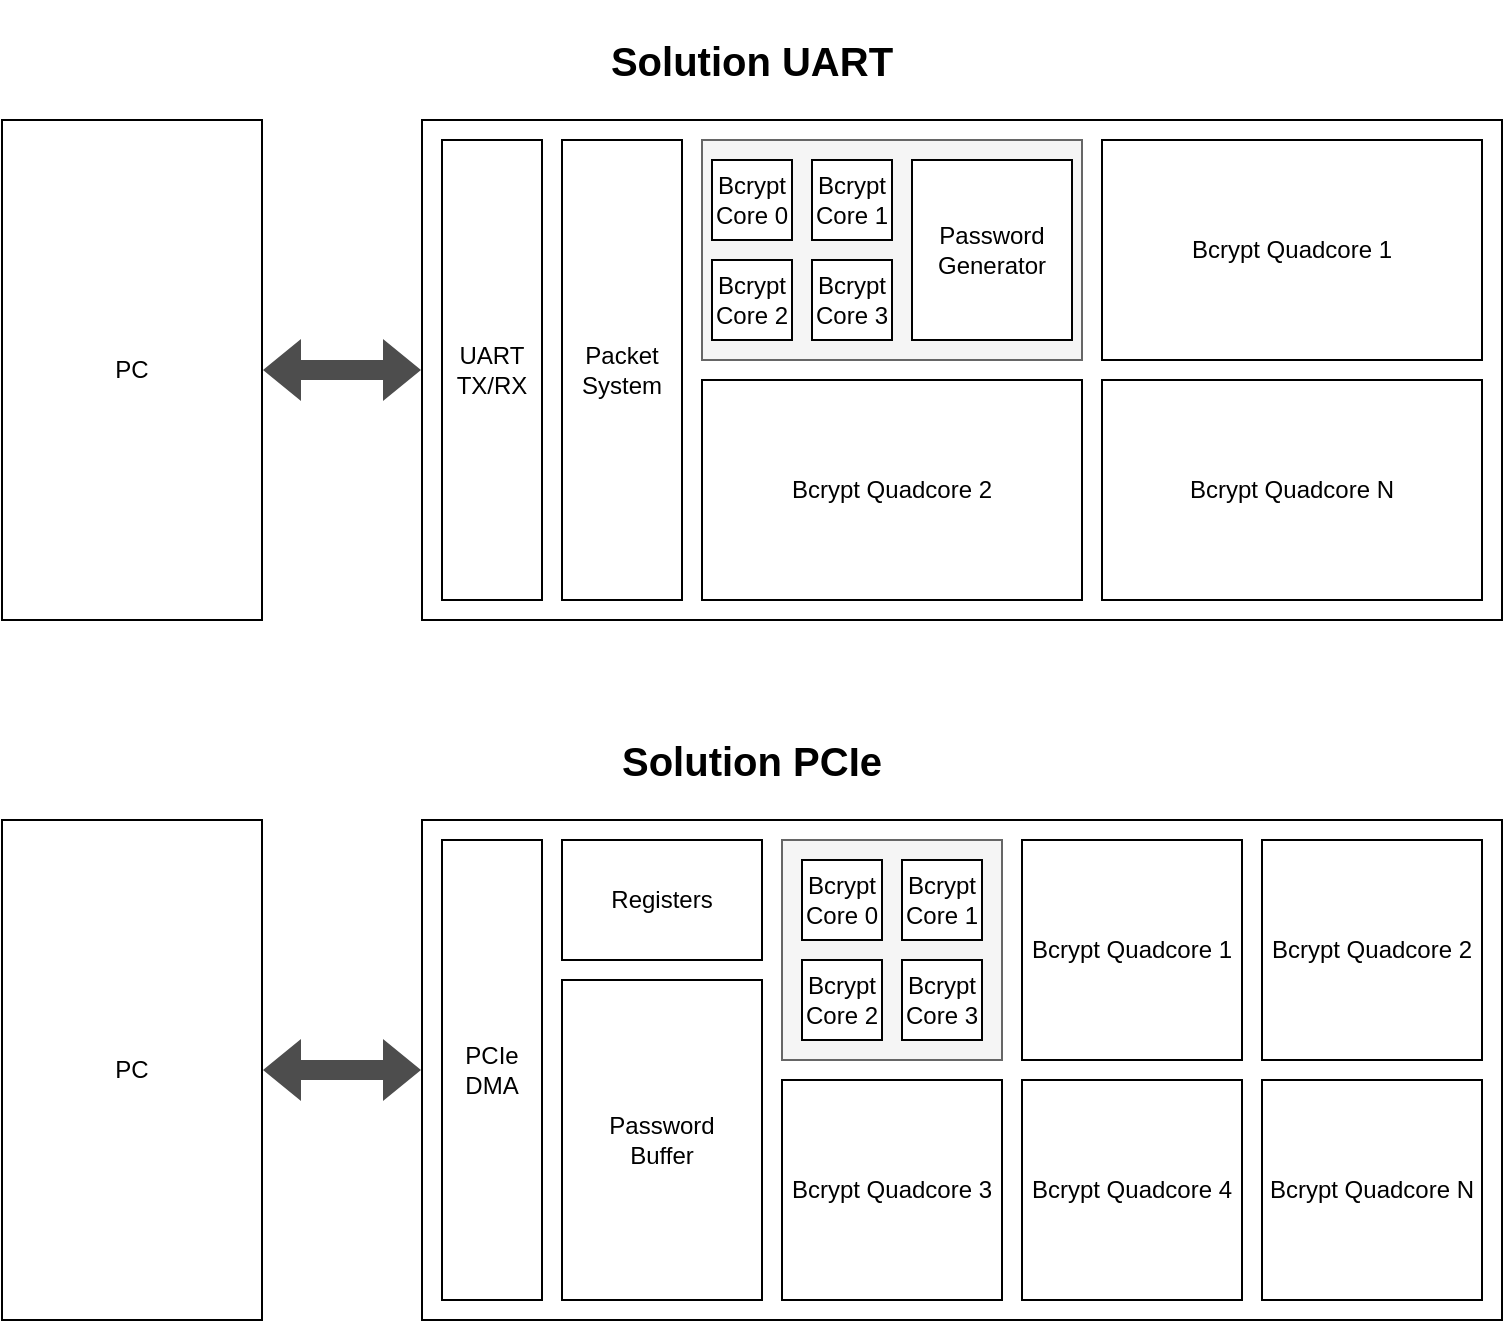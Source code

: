 <mxfile version="24.4.1" type="device">
  <diagram name="uart_pcie" id="3fCGIvySXhtWSDOCoJ5S">
    <mxGraphModel dx="1430" dy="761" grid="1" gridSize="10" guides="1" tooltips="1" connect="1" arrows="1" fold="1" page="0" pageScale="1" pageWidth="827" pageHeight="1169" math="0" shadow="0">
      <root>
        <mxCell id="0" />
        <mxCell id="1" parent="0" />
        <mxCell id="DrjE5Jhkg9UTwB1D8b_l-47" value="" style="rounded=0;whiteSpace=wrap;html=1;" vertex="1" parent="1">
          <mxGeometry x="290" y="710" width="540" height="250" as="geometry" />
        </mxCell>
        <mxCell id="DrjE5Jhkg9UTwB1D8b_l-21" value="" style="rounded=0;whiteSpace=wrap;html=1;" vertex="1" parent="1">
          <mxGeometry x="290" y="360" width="540" height="250" as="geometry" />
        </mxCell>
        <mxCell id="DrjE5Jhkg9UTwB1D8b_l-1" value="Solution UART" style="rounded=0;whiteSpace=wrap;html=1;fontStyle=1;fontSize=20;fillColor=none;strokeColor=none;" vertex="1" parent="1">
          <mxGeometry x="80" y="300" width="750" height="60" as="geometry" />
        </mxCell>
        <mxCell id="DrjE5Jhkg9UTwB1D8b_l-2" value="PC" style="rounded=0;whiteSpace=wrap;html=1;" vertex="1" parent="1">
          <mxGeometry x="80" y="360" width="130" height="250" as="geometry" />
        </mxCell>
        <mxCell id="DrjE5Jhkg9UTwB1D8b_l-4" value="UART&lt;div&gt;TX/RX&lt;/div&gt;" style="rounded=0;whiteSpace=wrap;html=1;" vertex="1" parent="1">
          <mxGeometry x="300" y="370" width="50" height="230" as="geometry" />
        </mxCell>
        <mxCell id="DrjE5Jhkg9UTwB1D8b_l-15" value="Bcrypt Quadcore 2" style="rounded=0;whiteSpace=wrap;html=1;" vertex="1" parent="1">
          <mxGeometry x="430" y="490" width="190" height="110" as="geometry" />
        </mxCell>
        <mxCell id="DrjE5Jhkg9UTwB1D8b_l-22" value="" style="shape=flexArrow;endArrow=classic;html=1;rounded=0;exitX=1;exitY=0.5;exitDx=0;exitDy=0;entryX=0;entryY=0.5;entryDx=0;entryDy=0;startArrow=block;fillColor=#4D4D4D;strokeColor=none;" edge="1" parent="1" source="DrjE5Jhkg9UTwB1D8b_l-2" target="DrjE5Jhkg9UTwB1D8b_l-21">
          <mxGeometry width="50" height="50" relative="1" as="geometry">
            <mxPoint x="320" y="580" as="sourcePoint" />
            <mxPoint x="370" y="530" as="targetPoint" />
          </mxGeometry>
        </mxCell>
        <mxCell id="DrjE5Jhkg9UTwB1D8b_l-24" value="Solution PCIe" style="rounded=0;whiteSpace=wrap;html=1;fontStyle=1;fontSize=20;fillColor=none;strokeColor=none;" vertex="1" parent="1">
          <mxGeometry x="80" y="650" width="750" height="60" as="geometry" />
        </mxCell>
        <mxCell id="DrjE5Jhkg9UTwB1D8b_l-25" value="PC" style="rounded=0;whiteSpace=wrap;html=1;" vertex="1" parent="1">
          <mxGeometry x="80" y="710" width="130" height="250" as="geometry" />
        </mxCell>
        <mxCell id="DrjE5Jhkg9UTwB1D8b_l-26" value="PCIe&lt;div&gt;DMA&lt;/div&gt;" style="rounded=0;whiteSpace=wrap;html=1;" vertex="1" parent="1">
          <mxGeometry x="300" y="720" width="50" height="230" as="geometry" />
        </mxCell>
        <mxCell id="DrjE5Jhkg9UTwB1D8b_l-34" value="" style="shape=flexArrow;endArrow=classic;html=1;rounded=0;exitX=1;exitY=0.5;exitDx=0;exitDy=0;entryX=0;entryY=0.5;entryDx=0;entryDy=0;startArrow=block;fillColor=#4D4D4D;strokeColor=none;" edge="1" parent="1" source="DrjE5Jhkg9UTwB1D8b_l-25">
          <mxGeometry width="50" height="50" relative="1" as="geometry">
            <mxPoint x="320" y="930" as="sourcePoint" />
            <mxPoint x="290" y="835" as="targetPoint" />
          </mxGeometry>
        </mxCell>
        <mxCell id="DrjE5Jhkg9UTwB1D8b_l-44" value="Bcrypt Quadcore N" style="rounded=0;whiteSpace=wrap;html=1;" vertex="1" parent="1">
          <mxGeometry x="710" y="840" width="110" height="110" as="geometry" />
        </mxCell>
        <mxCell id="DrjE5Jhkg9UTwB1D8b_l-45" value="Password&lt;div&gt;Buffer&lt;/div&gt;" style="rounded=0;whiteSpace=wrap;html=1;" vertex="1" parent="1">
          <mxGeometry x="360" y="790" width="100" height="160" as="geometry" />
        </mxCell>
        <mxCell id="DrjE5Jhkg9UTwB1D8b_l-48" value="Bcrypt Quadcore 1" style="rounded=0;whiteSpace=wrap;html=1;" vertex="1" parent="1">
          <mxGeometry x="630" y="370" width="190" height="110" as="geometry" />
        </mxCell>
        <mxCell id="DrjE5Jhkg9UTwB1D8b_l-49" value="Bcrypt Quadcore N" style="rounded=0;whiteSpace=wrap;html=1;" vertex="1" parent="1">
          <mxGeometry x="630" y="490" width="190" height="110" as="geometry" />
        </mxCell>
        <mxCell id="DrjE5Jhkg9UTwB1D8b_l-51" value="" style="group" vertex="1" connectable="0" parent="1">
          <mxGeometry x="430" y="370" width="190" height="110" as="geometry" />
        </mxCell>
        <mxCell id="DrjE5Jhkg9UTwB1D8b_l-5" value="" style="rounded=0;whiteSpace=wrap;html=1;fillColor=#f5f5f5;fontColor=#333333;strokeColor=#666666;" vertex="1" parent="DrjE5Jhkg9UTwB1D8b_l-51">
          <mxGeometry width="190" height="110" as="geometry" />
        </mxCell>
        <mxCell id="DrjE5Jhkg9UTwB1D8b_l-8" value="Bcrypt&lt;div&gt;Core 1&lt;/div&gt;" style="rounded=0;whiteSpace=wrap;html=1;" vertex="1" parent="DrjE5Jhkg9UTwB1D8b_l-51">
          <mxGeometry x="55" y="10" width="40" height="40" as="geometry" />
        </mxCell>
        <mxCell id="DrjE5Jhkg9UTwB1D8b_l-10" value="Bcrypt&lt;div&gt;Core 0&lt;/div&gt;" style="rounded=0;whiteSpace=wrap;html=1;" vertex="1" parent="DrjE5Jhkg9UTwB1D8b_l-51">
          <mxGeometry x="5" y="10" width="40" height="40" as="geometry" />
        </mxCell>
        <mxCell id="DrjE5Jhkg9UTwB1D8b_l-11" value="Bcrypt&lt;div&gt;Core 2&lt;/div&gt;" style="rounded=0;whiteSpace=wrap;html=1;" vertex="1" parent="DrjE5Jhkg9UTwB1D8b_l-51">
          <mxGeometry x="5" y="60" width="40" height="40" as="geometry" />
        </mxCell>
        <mxCell id="DrjE5Jhkg9UTwB1D8b_l-13" value="Bcrypt&lt;div&gt;Core 3&lt;/div&gt;" style="rounded=0;whiteSpace=wrap;html=1;" vertex="1" parent="DrjE5Jhkg9UTwB1D8b_l-51">
          <mxGeometry x="55" y="60" width="40" height="40" as="geometry" />
        </mxCell>
        <mxCell id="DrjE5Jhkg9UTwB1D8b_l-14" value="Password&lt;div&gt;Generator&lt;/div&gt;" style="rounded=0;whiteSpace=wrap;html=1;" vertex="1" parent="DrjE5Jhkg9UTwB1D8b_l-51">
          <mxGeometry x="105" y="10" width="80" height="90" as="geometry" />
        </mxCell>
        <mxCell id="DrjE5Jhkg9UTwB1D8b_l-52" value="Packet&lt;div&gt;System&lt;/div&gt;" style="rounded=0;whiteSpace=wrap;html=1;" vertex="1" parent="1">
          <mxGeometry x="360" y="370" width="60" height="230" as="geometry" />
        </mxCell>
        <mxCell id="DrjE5Jhkg9UTwB1D8b_l-53" value="Registers" style="rounded=0;whiteSpace=wrap;html=1;" vertex="1" parent="1">
          <mxGeometry x="360" y="720" width="100" height="60" as="geometry" />
        </mxCell>
        <mxCell id="DrjE5Jhkg9UTwB1D8b_l-54" value="" style="group" vertex="1" connectable="0" parent="1">
          <mxGeometry x="470" y="720" width="110" height="110" as="geometry" />
        </mxCell>
        <mxCell id="DrjE5Jhkg9UTwB1D8b_l-39" value="" style="rounded=0;whiteSpace=wrap;html=1;fillColor=#f5f5f5;fontColor=#333333;strokeColor=#666666;" vertex="1" parent="DrjE5Jhkg9UTwB1D8b_l-54">
          <mxGeometry width="110" height="110" as="geometry" />
        </mxCell>
        <mxCell id="DrjE5Jhkg9UTwB1D8b_l-35" value="Bcrypt&lt;div&gt;Core 1&lt;/div&gt;" style="rounded=0;whiteSpace=wrap;html=1;" vertex="1" parent="DrjE5Jhkg9UTwB1D8b_l-54">
          <mxGeometry x="60" y="10" width="40" height="40" as="geometry" />
        </mxCell>
        <mxCell id="DrjE5Jhkg9UTwB1D8b_l-36" value="Bcrypt&lt;div&gt;Core 0&lt;/div&gt;" style="rounded=0;whiteSpace=wrap;html=1;" vertex="1" parent="DrjE5Jhkg9UTwB1D8b_l-54">
          <mxGeometry x="10" y="10" width="40" height="40" as="geometry" />
        </mxCell>
        <mxCell id="DrjE5Jhkg9UTwB1D8b_l-37" value="Bcrypt&lt;div&gt;Core 2&lt;/div&gt;" style="rounded=0;whiteSpace=wrap;html=1;" vertex="1" parent="DrjE5Jhkg9UTwB1D8b_l-54">
          <mxGeometry x="10" y="60" width="40" height="40" as="geometry" />
        </mxCell>
        <mxCell id="DrjE5Jhkg9UTwB1D8b_l-38" value="Bcrypt&lt;div&gt;Core 3&lt;/div&gt;" style="rounded=0;whiteSpace=wrap;html=1;" vertex="1" parent="DrjE5Jhkg9UTwB1D8b_l-54">
          <mxGeometry x="60" y="60" width="40" height="40" as="geometry" />
        </mxCell>
        <mxCell id="DrjE5Jhkg9UTwB1D8b_l-57" value="Bcrypt Quadcore 2" style="rounded=0;whiteSpace=wrap;html=1;" vertex="1" parent="1">
          <mxGeometry x="710" y="720" width="110" height="110" as="geometry" />
        </mxCell>
        <mxCell id="DrjE5Jhkg9UTwB1D8b_l-58" value="Bcrypt Quadcore 4" style="rounded=0;whiteSpace=wrap;html=1;" vertex="1" parent="1">
          <mxGeometry x="590" y="840" width="110" height="110" as="geometry" />
        </mxCell>
        <mxCell id="DrjE5Jhkg9UTwB1D8b_l-59" value="Bcrypt Quadcore 3" style="rounded=0;whiteSpace=wrap;html=1;" vertex="1" parent="1">
          <mxGeometry x="470" y="840" width="110" height="110" as="geometry" />
        </mxCell>
        <mxCell id="DrjE5Jhkg9UTwB1D8b_l-60" value="Bcrypt Quadcore 1" style="rounded=0;whiteSpace=wrap;html=1;" vertex="1" parent="1">
          <mxGeometry x="590" y="720" width="110" height="110" as="geometry" />
        </mxCell>
      </root>
    </mxGraphModel>
  </diagram>
</mxfile>
